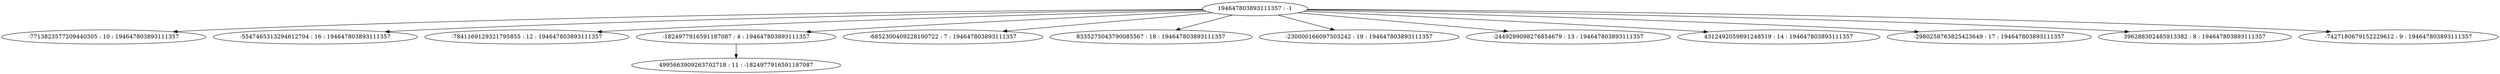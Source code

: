 digraph "plots_20/tree_10.dot" {
	0 [label="194647803893111357 : -1"]
	1 [label="-7713823577209440305 : 10 : 194647803893111357"]
	2 [label="-5547465313294612704 : 16 : 194647803893111357"]
	3 [label="-7841169129321795855 : 12 : 194647803893111357"]
	4 [label="-1824977916591187087 : 4 : 194647803893111357"]
	5 [label="-6852300409228100722 : 7 : 194647803893111357"]
	6 [label="8335275043790085567 : 18 : 194647803893111357"]
	7 [label="-230000166097503242 : 19 : 194647803893111357"]
	8 [label="-2449299098276854679 : 13 : 194647803893111357"]
	9 [label="4312492059891248519 : 14 : 194647803893111357"]
	10 [label="-2980258763825423649 : 17 : 194647803893111357"]
	11 [label="396288302485913382 : 8 : 194647803893111357"]
	12 [label="-7427180679152229612 : 9 : 194647803893111357"]
	13 [label="4995663909263702718 : 11 : -1824977916591187087"]
	0 -> 1
	0 -> 2
	0 -> 3
	0 -> 4
	4 -> 13
	0 -> 5
	0 -> 6
	0 -> 7
	0 -> 8
	0 -> 9
	0 -> 10
	0 -> 11
	0 -> 12
}
